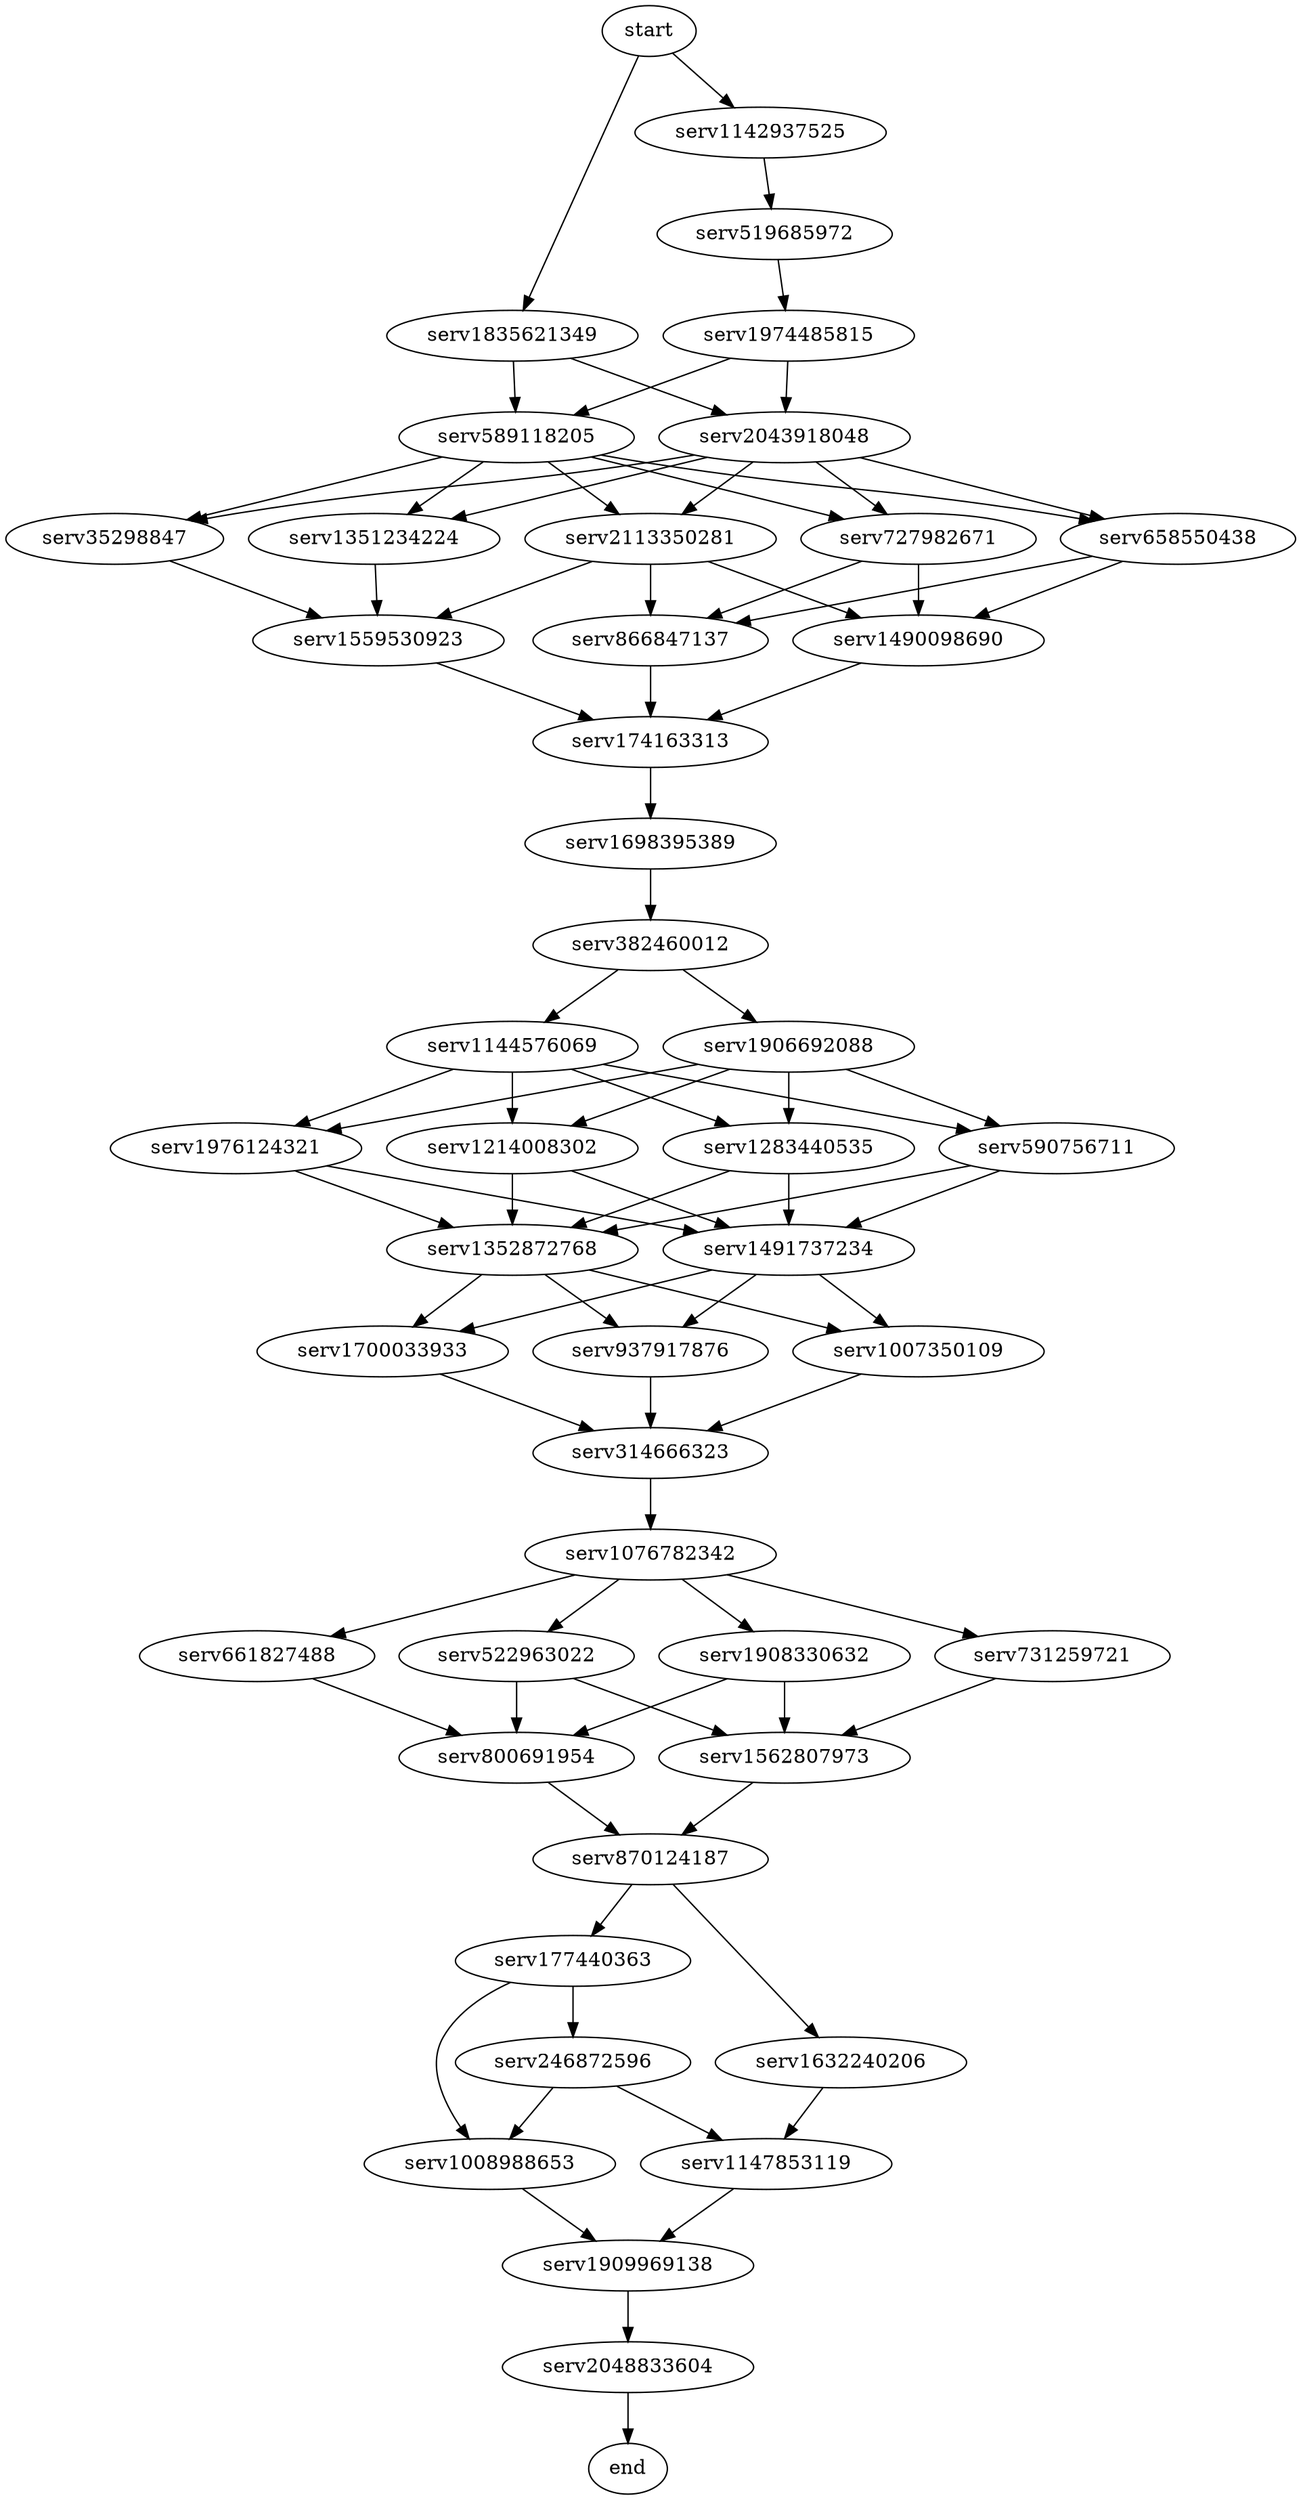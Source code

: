 digraph g { serv177440363 -> serv246872596; serv314666323 -> serv1076782342; serv1835621349 -> serv589118205; serv1974485815 -> serv589118205; serv1076782342 -> serv731259721; serv174163313 -> serv1698395389; serv800691954 -> serv870124187; serv1562807973 -> serv870124187; serv382460012 -> serv1144576069; serv382460012 -> serv1906692088; serv1352872768 -> serv1700033933; serv1491737234 -> serv1700033933; serv1351234224 -> serv1559530923; serv2113350281 -> serv1559530923; serv35298847 -> serv1559530923; serv589118205 -> serv658550438; serv2043918048 -> serv658550438; serv1144576069 -> serv1283440535; serv1906692088 -> serv1283440535; start -> serv1142937525; serv1144576069 -> serv590756711; serv1906692088 -> serv590756711; serv1490098690 -> serv174163313; serv1559530923 -> serv174163313; serv866847137 -> serv174163313; serv1076782342 -> serv522963022; serv870124187 -> serv1632240206; serv519685972 -> serv1974485815; serv1976124321 -> serv1352872768; serv1283440535 -> serv1352872768; serv1214008302 -> serv1352872768; serv590756711 -> serv1352872768; serv1835621349 -> serv2043918048; serv1974485815 -> serv2043918048; serv1147853119 -> serv1909969138; serv1008988653 -> serv1909969138; serv589118205 -> serv727982671; serv2043918048 -> serv727982671; serv2048833604 -> end; serv1352872768 -> serv937917876; serv1491737234 -> serv937917876; serv1352872768 -> serv1007350109; serv1491737234 -> serv1007350109; serv1144576069 -> serv1214008302; serv1906692088 -> serv1214008302; serv589118205 -> serv2113350281; serv2043918048 -> serv2113350281; serv589118205 -> serv35298847; serv2043918048 -> serv35298847; start -> serv1835621349; serv1700033933 -> serv314666323; serv1007350109 -> serv314666323; serv937917876 -> serv314666323; serv589118205 -> serv1351234224; serv2043918048 -> serv1351234224; serv1909969138 -> serv2048833604; serv727982671 -> serv1490098690; serv658550438 -> serv1490098690; serv2113350281 -> serv1490098690; serv1976124321 -> serv1491737234; serv1283440535 -> serv1491737234; serv1214008302 -> serv1491737234; serv590756711 -> serv1491737234; serv1076782342 -> serv1908330632; serv727982671 -> serv866847137; serv658550438 -> serv866847137; serv2113350281 -> serv866847137; serv1698395389 -> serv382460012; serv1144576069 -> serv1976124321; serv1906692088 -> serv1976124321; serv1908330632 -> serv800691954; serv661827488 -> serv800691954; serv522963022 -> serv800691954; serv1142937525 -> serv519685972; serv870124187 -> serv177440363; serv246872596 -> serv1147853119; serv1632240206 -> serv1147853119; serv731259721 -> serv1562807973; serv1908330632 -> serv1562807973; serv522963022 -> serv1562807973; serv246872596 -> serv1008988653; serv177440363 -> serv1008988653; serv1076782342 -> serv661827488; }